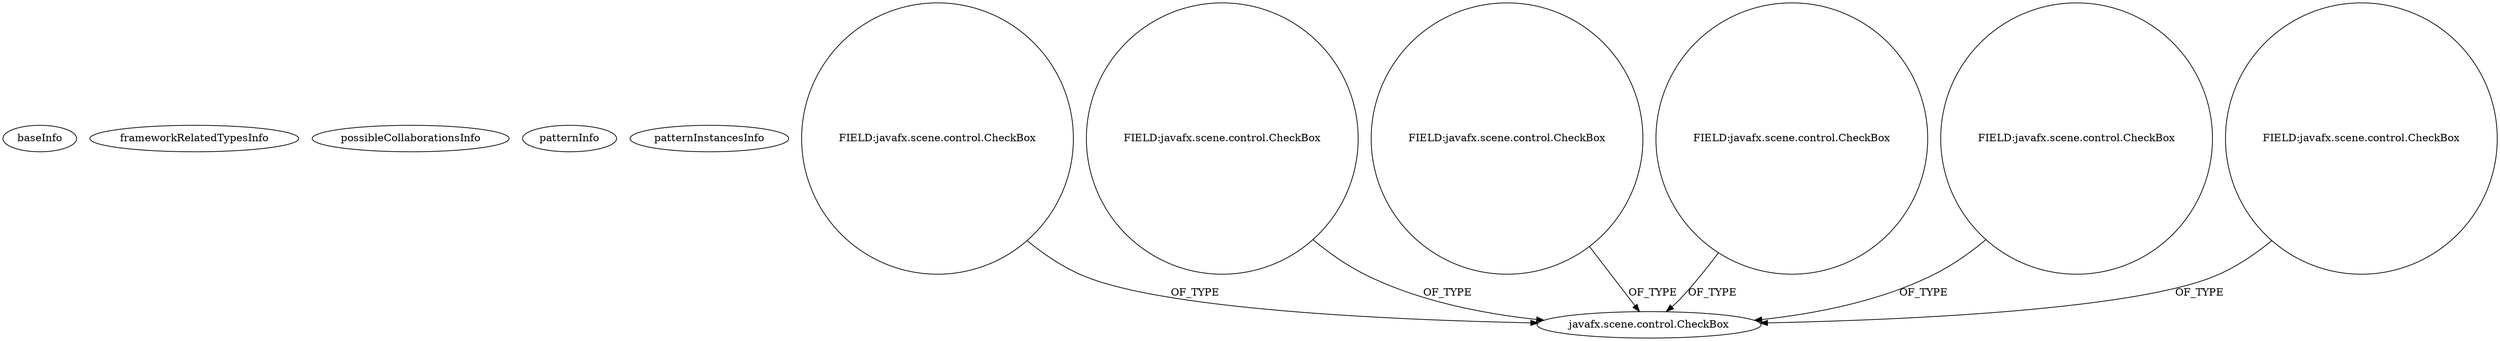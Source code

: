 digraph {
baseInfo[graphId=1024,category="pattern",isAnonymous=false,possibleRelation=false]
frameworkRelatedTypesInfo[]
possibleCollaborationsInfo[]
patternInfo[frequency=2.0,patternRootClient=null]
patternInstancesInfo[0="josesoler7-agendavital~/josesoler7-agendavital/agendavital-master/src/agendavital/vista/FXMLNuevasNoticiasController.java~FXMLNuevasNoticiasController~3371",1="tarunbod-SummonCommandCreator~/tarunbod-SummonCommandCreator/SummonCommandCreator-master/src/me/FirstWorldAnarchy/scc/application/FXMLDocumentController.java~FXMLDocumentController~4474"]
3[label="javafx.scene.control.CheckBox",vertexType="FRAMEWORK_CLASS_TYPE",isFrameworkType=false]
6[label="FIELD:javafx.scene.control.CheckBox",vertexType="FIELD_DECLARATION",isFrameworkType=false,shape=circle]
12[label="FIELD:javafx.scene.control.CheckBox",vertexType="FIELD_DECLARATION",isFrameworkType=false,shape=circle]
24[label="FIELD:javafx.scene.control.CheckBox",vertexType="FIELD_DECLARATION",isFrameworkType=false,shape=circle]
16[label="FIELD:javafx.scene.control.CheckBox",vertexType="FIELD_DECLARATION",isFrameworkType=false,shape=circle]
22[label="FIELD:javafx.scene.control.CheckBox",vertexType="FIELD_DECLARATION",isFrameworkType=false,shape=circle]
10[label="FIELD:javafx.scene.control.CheckBox",vertexType="FIELD_DECLARATION",isFrameworkType=false,shape=circle]
10->3[label="OF_TYPE"]
24->3[label="OF_TYPE"]
16->3[label="OF_TYPE"]
12->3[label="OF_TYPE"]
22->3[label="OF_TYPE"]
6->3[label="OF_TYPE"]
}
